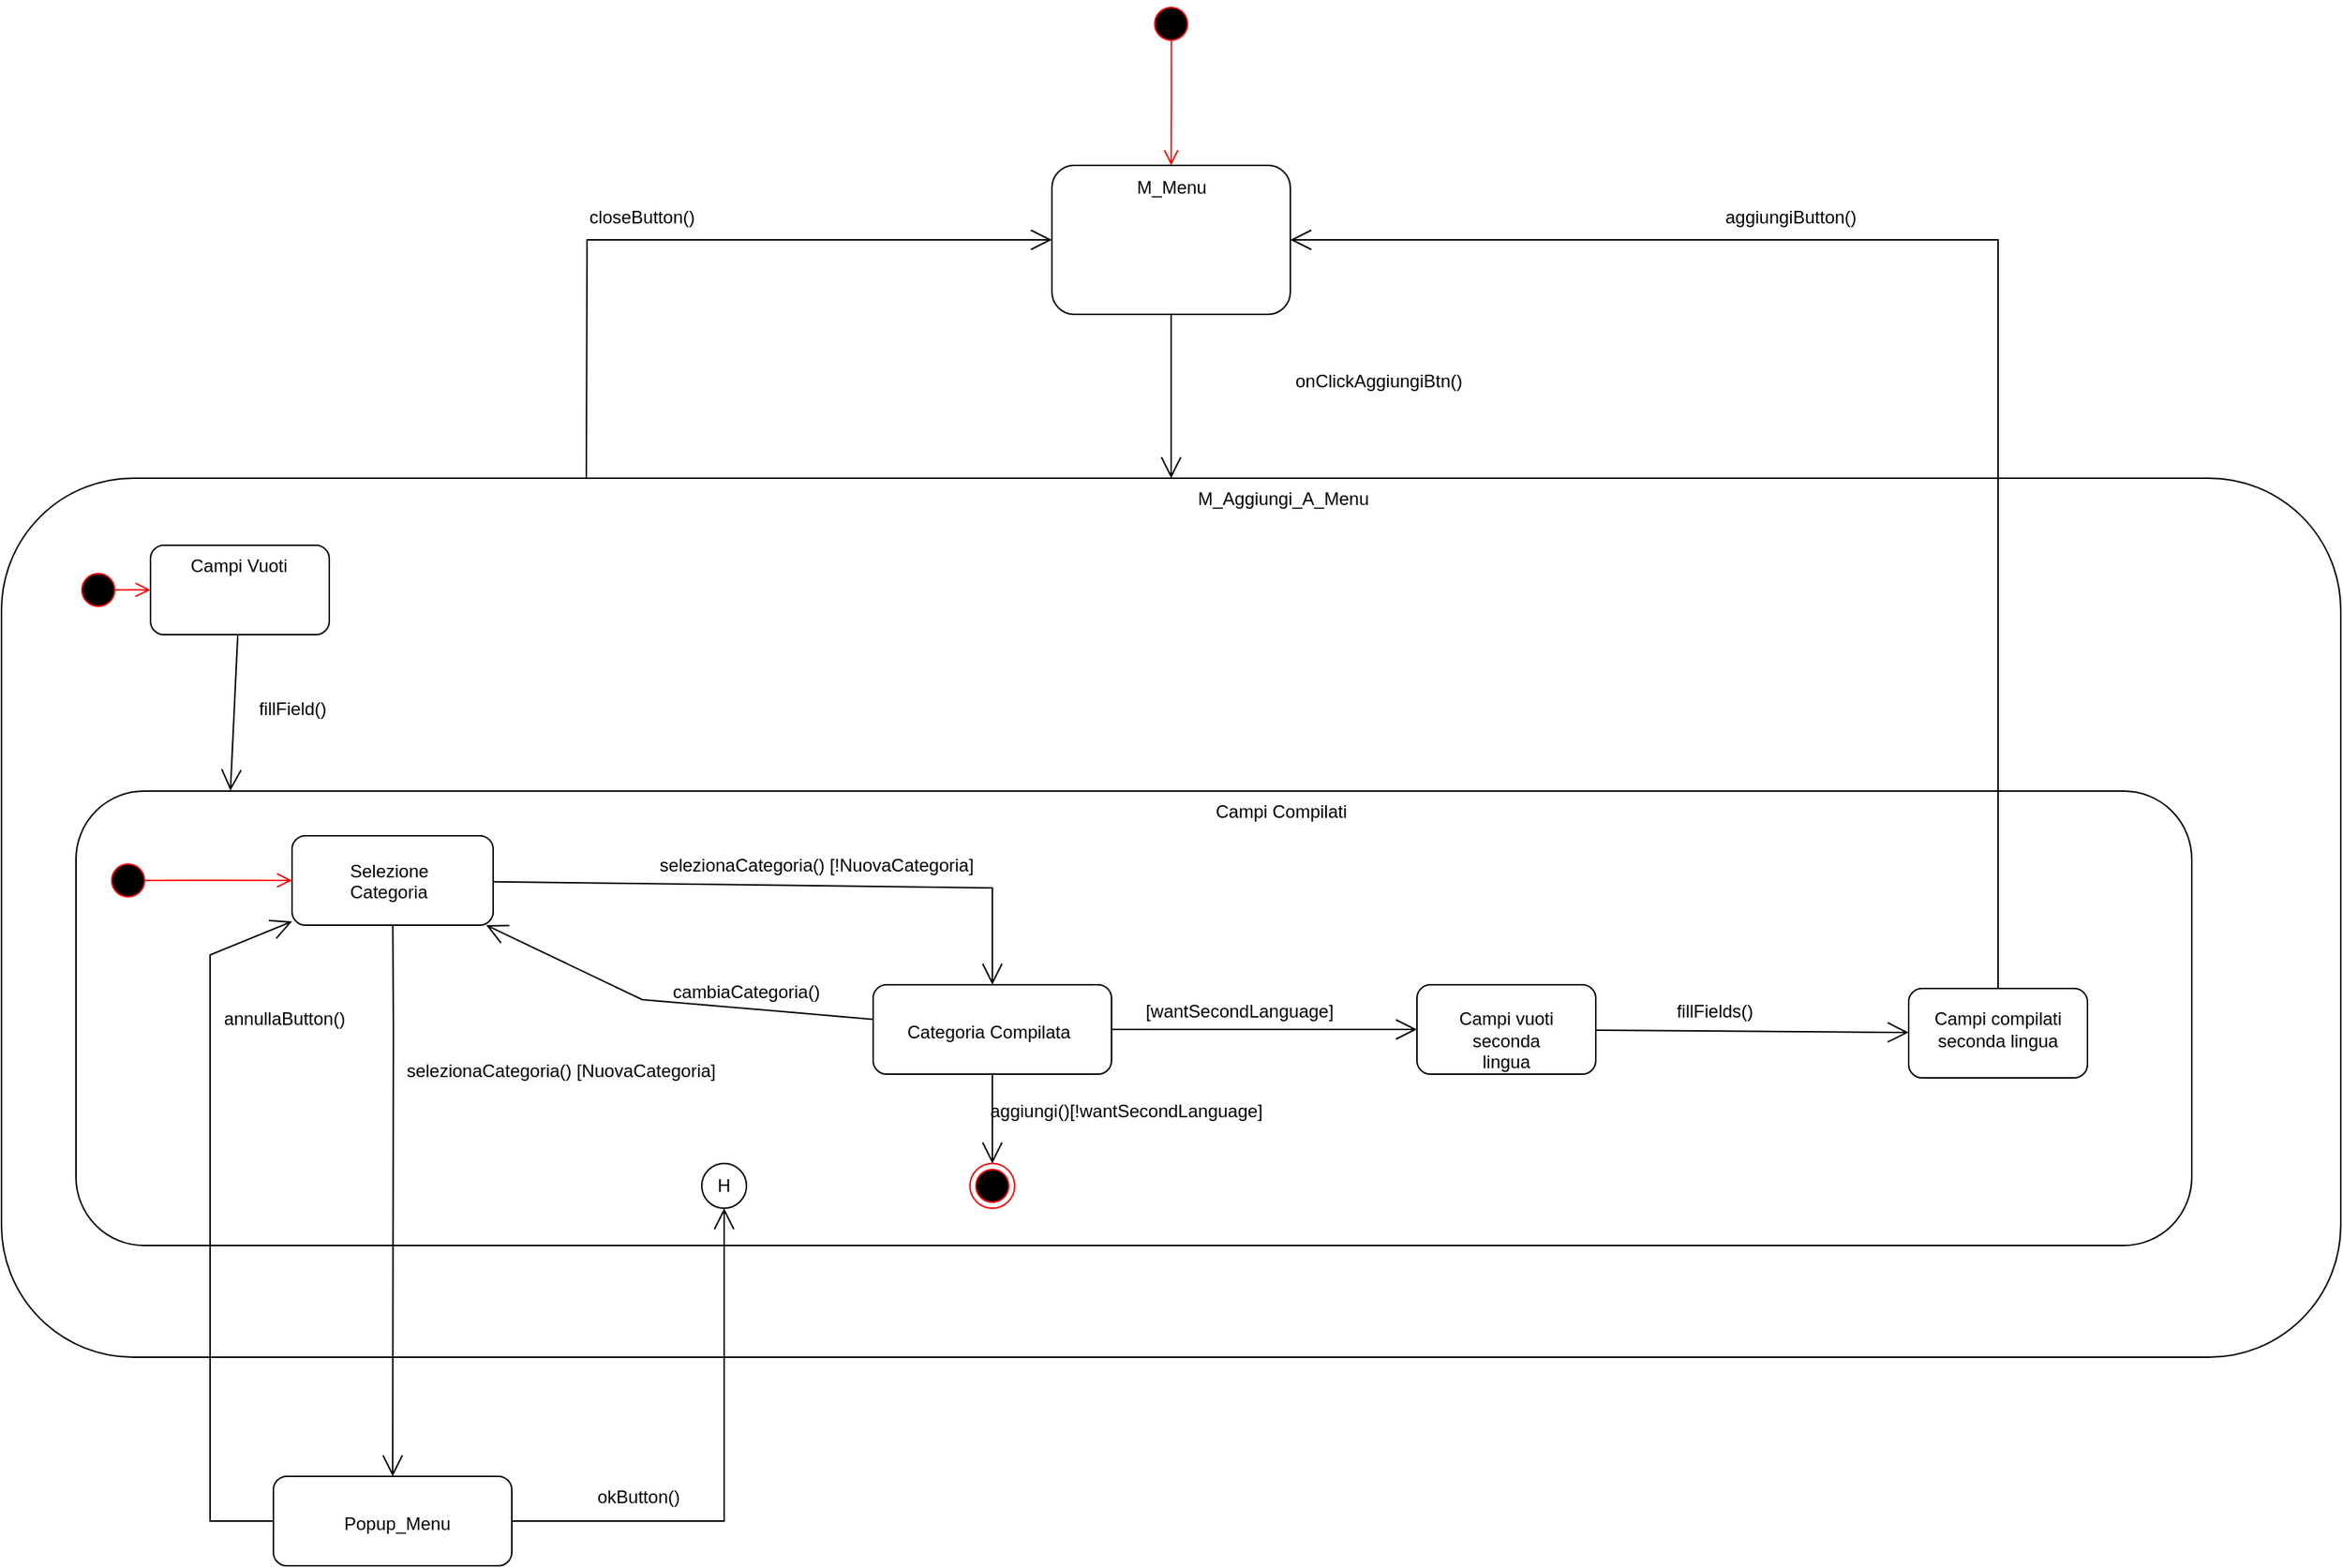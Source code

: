 <mxfile version="20.8.19" type="device"><diagram id="At-m7htaMehNILieMe4Q" name="Pagina-1"><mxGraphModel dx="1434" dy="766" grid="1" gridSize="10" guides="1" tooltips="1" connect="1" arrows="1" fold="1" page="1" pageScale="1" pageWidth="827" pageHeight="1169" math="0" shadow="0"><root><mxCell id="0"/><mxCell id="1" parent="0"/><mxCell id="PaDlwIVz9Z597a_mAp_e-3" value="" style="rounded=1;whiteSpace=wrap;html=1;" parent="1" vertex="1"><mxGeometry x="40" y="340" width="1570" height="590" as="geometry"/></mxCell><mxCell id="PaDlwIVz9Z597a_mAp_e-1" value="" style="rounded=1;whiteSpace=wrap;html=1;" parent="1" vertex="1"><mxGeometry x="745" y="130" width="160" height="100" as="geometry"/></mxCell><mxCell id="PaDlwIVz9Z597a_mAp_e-2" value="&lt;span style=&quot;&quot;&gt;M_Menu&lt;/span&gt;" style="text;html=1;align=center;verticalAlign=middle;resizable=0;points=[];autosize=1;strokeColor=none;fillColor=none;" parent="1" vertex="1"><mxGeometry x="790" y="130" width="70" height="30" as="geometry"/></mxCell><mxCell id="PaDlwIVz9Z597a_mAp_e-4" value="" style="endArrow=open;endFill=1;endSize=12;html=1;rounded=0;exitX=0.5;exitY=1;exitDx=0;exitDy=0;" parent="1" source="PaDlwIVz9Z597a_mAp_e-1" target="PaDlwIVz9Z597a_mAp_e-3" edge="1"><mxGeometry width="160" relative="1" as="geometry"><mxPoint x="400" y="250" as="sourcePoint"/><mxPoint x="560" y="250" as="targetPoint"/></mxGeometry></mxCell><mxCell id="PaDlwIVz9Z597a_mAp_e-5" value="onClickAggiungiBtn()" style="text;html=1;align=center;verticalAlign=middle;resizable=0;points=[];autosize=1;strokeColor=none;fillColor=none;" parent="1" vertex="1"><mxGeometry x="893.75" y="260" width="140" height="30" as="geometry"/></mxCell><mxCell id="PaDlwIVz9Z597a_mAp_e-6" value="M_Aggiungi_A_Menu" style="text;whiteSpace=wrap;html=1;" parent="1" vertex="1"><mxGeometry x="841.25" y="340" width="117.5" height="30" as="geometry"/></mxCell><mxCell id="PaDlwIVz9Z597a_mAp_e-7" value="" style="rounded=1;whiteSpace=wrap;html=1;" parent="1" vertex="1"><mxGeometry x="140" y="385" width="120" height="60" as="geometry"/></mxCell><mxCell id="PaDlwIVz9Z597a_mAp_e-8" value="" style="ellipse;html=1;shape=startState;fillColor=#000000;strokeColor=#ff0000;" parent="1" vertex="1"><mxGeometry x="810" y="20" width="30" height="30" as="geometry"/></mxCell><mxCell id="PaDlwIVz9Z597a_mAp_e-9" value="" style="edgeStyle=orthogonalEdgeStyle;html=1;verticalAlign=bottom;endArrow=open;endSize=8;strokeColor=#ff0000;rounded=0;exitX=0.506;exitY=0.869;exitDx=0;exitDy=0;exitPerimeter=0;" parent="1" source="PaDlwIVz9Z597a_mAp_e-8" target="PaDlwIVz9Z597a_mAp_e-1" edge="1"><mxGeometry relative="1" as="geometry"><mxPoint x="855" y="130" as="targetPoint"/></mxGeometry></mxCell><mxCell id="PaDlwIVz9Z597a_mAp_e-11" value="" style="ellipse;html=1;shape=startState;fillColor=#000000;strokeColor=#ff0000;" parent="1" vertex="1"><mxGeometry x="90" y="400" width="30" height="30" as="geometry"/></mxCell><mxCell id="PaDlwIVz9Z597a_mAp_e-12" value="" style="edgeStyle=orthogonalEdgeStyle;html=1;verticalAlign=bottom;endArrow=open;endSize=8;strokeColor=#ff0000;rounded=0;exitX=0.863;exitY=0.498;exitDx=0;exitDy=0;entryX=0;entryY=0.5;entryDx=0;entryDy=0;exitPerimeter=0;" parent="1" source="PaDlwIVz9Z597a_mAp_e-11" target="PaDlwIVz9Z597a_mAp_e-7" edge="1"><mxGeometry relative="1" as="geometry"><mxPoint x="105" y="490" as="targetPoint"/></mxGeometry></mxCell><mxCell id="PaDlwIVz9Z597a_mAp_e-13" value="Campi Vuoti" style="text;whiteSpace=wrap;html=1;" parent="1" vertex="1"><mxGeometry x="165" y="385" width="70" height="25" as="geometry"/></mxCell><mxCell id="PaDlwIVz9Z597a_mAp_e-16" value="" style="endArrow=open;endFill=1;endSize=12;html=1;rounded=0;entryX=0.073;entryY=-0.001;entryDx=0;entryDy=0;entryPerimeter=0;" parent="1" source="PaDlwIVz9Z597a_mAp_e-7" target="PaDlwIVz9Z597a_mAp_e-46" edge="1"><mxGeometry width="160" relative="1" as="geometry"><mxPoint x="410.0" y="250.0" as="sourcePoint"/><mxPoint x="342.5" y="415" as="targetPoint"/></mxGeometry></mxCell><mxCell id="PaDlwIVz9Z597a_mAp_e-18" value="fillField()" style="text;html=1;align=center;verticalAlign=middle;resizable=0;points=[];autosize=1;strokeColor=none;fillColor=none;" parent="1" vertex="1"><mxGeometry x="200" y="480" width="70" height="30" as="geometry"/></mxCell><mxCell id="PaDlwIVz9Z597a_mAp_e-46" value="" style="rounded=1;whiteSpace=wrap;html=1;" parent="1" vertex="1"><mxGeometry x="90" y="550" width="1420" height="305" as="geometry"/></mxCell><mxCell id="PaDlwIVz9Z597a_mAp_e-47" value="Campi Compilati" style="text;whiteSpace=wrap;html=1;" parent="1" vertex="1"><mxGeometry x="852.5" y="550" width="95" height="25" as="geometry"/></mxCell><mxCell id="PaDlwIVz9Z597a_mAp_e-48" value="" style="ellipse;html=1;shape=startState;fillColor=#000000;strokeColor=#ff0000;" parent="1" vertex="1"><mxGeometry x="110" y="595" width="30" height="30" as="geometry"/></mxCell><mxCell id="PaDlwIVz9Z597a_mAp_e-49" value="" style="edgeStyle=orthogonalEdgeStyle;html=1;verticalAlign=bottom;endArrow=open;endSize=8;strokeColor=#ff0000;rounded=0;exitX=0.863;exitY=0.498;exitDx=0;exitDy=0;exitPerimeter=0;" parent="1" source="PaDlwIVz9Z597a_mAp_e-48" target="PaDlwIVz9Z597a_mAp_e-50" edge="1"><mxGeometry relative="1" as="geometry"><mxPoint x="225" y="665" as="targetPoint"/></mxGeometry></mxCell><mxCell id="PaDlwIVz9Z597a_mAp_e-50" value="" style="rounded=1;whiteSpace=wrap;html=1;" parent="1" vertex="1"><mxGeometry x="235" y="580" width="135" height="60" as="geometry"/></mxCell><mxCell id="PaDlwIVz9Z597a_mAp_e-52" value="Selezione Categoria" style="text;whiteSpace=wrap;html=1;" parent="1" vertex="1"><mxGeometry x="272" y="590" width="61" height="25" as="geometry"/></mxCell><mxCell id="PaDlwIVz9Z597a_mAp_e-23" value="" style="rounded=1;whiteSpace=wrap;html=1;" parent="1" vertex="1"><mxGeometry x="625" y="680" width="160" height="60" as="geometry"/></mxCell><mxCell id="PaDlwIVz9Z597a_mAp_e-24" value="Categoria Compilata" style="text;whiteSpace=wrap;html=1;" parent="1" vertex="1"><mxGeometry x="646.25" y="697.5" width="117.5" height="25" as="geometry"/></mxCell><mxCell id="PaDlwIVz9Z597a_mAp_e-26" value="" style="rounded=1;whiteSpace=wrap;html=1;" parent="1" vertex="1"><mxGeometry x="222.49" y="1010" width="160" height="60" as="geometry"/></mxCell><mxCell id="PaDlwIVz9Z597a_mAp_e-27" value="Popup_Menu" style="text;whiteSpace=wrap;html=1;" parent="1" vertex="1"><mxGeometry x="268.12" y="1027.5" width="68.75" height="25" as="geometry"/></mxCell><mxCell id="PaDlwIVz9Z597a_mAp_e-30" value="" style="endArrow=open;endFill=1;endSize=12;html=1;rounded=0;exitX=1;exitY=0.5;exitDx=0;exitDy=0;" parent="1" source="PaDlwIVz9Z597a_mAp_e-26" target="vVrnVzHNoRPVfBmC51aE-14" edge="1"><mxGeometry width="160" relative="1" as="geometry"><mxPoint x="227.5" y="625" as="sourcePoint"/><mxPoint x="530" y="1030" as="targetPoint"/><Array as="points"><mxPoint x="525" y="1040"/></Array></mxGeometry></mxCell><mxCell id="PaDlwIVz9Z597a_mAp_e-31" value="okButton()" style="text;whiteSpace=wrap;html=1;" parent="1" vertex="1"><mxGeometry x="437.5" y="1010" width="57.5" height="25" as="geometry"/></mxCell><mxCell id="PaDlwIVz9Z597a_mAp_e-40" value="" style="endArrow=open;endFill=1;endSize=12;html=1;rounded=0;" parent="1" source="PaDlwIVz9Z597a_mAp_e-50" target="PaDlwIVz9Z597a_mAp_e-26" edge="1"><mxGeometry width="160" relative="1" as="geometry"><mxPoint x="365" y="675" as="sourcePoint"/><mxPoint x="402.5" y="610" as="targetPoint"/><Array as="points"><mxPoint x="303" y="710"/></Array></mxGeometry></mxCell><mxCell id="PaDlwIVz9Z597a_mAp_e-53" value="" style="endArrow=open;endFill=1;endSize=12;html=1;rounded=0;" parent="1" source="PaDlwIVz9Z597a_mAp_e-50" target="PaDlwIVz9Z597a_mAp_e-23" edge="1"><mxGeometry width="160" relative="1" as="geometry"><mxPoint x="245" y="650" as="sourcePoint"/><mxPoint x="405" y="650" as="targetPoint"/><Array as="points"><mxPoint x="705" y="615"/></Array></mxGeometry></mxCell><mxCell id="PaDlwIVz9Z597a_mAp_e-25" value="&amp;nbsp;selezionaCategoria() [!NuovaCategoria]" style="text;html=1;align=center;verticalAlign=middle;resizable=0;points=[];autosize=1;strokeColor=none;fillColor=none;" parent="1" vertex="1"><mxGeometry x="465" y="585" width="240" height="30" as="geometry"/></mxCell><mxCell id="vVrnVzHNoRPVfBmC51aE-1" value="&#10;&lt;span style=&quot;color: rgb(0, 0, 0); font-family: Helvetica; font-size: 12px; font-style: normal; font-variant-ligatures: normal; font-variant-caps: normal; font-weight: 400; letter-spacing: normal; orphans: 2; text-align: center; text-indent: 0px; text-transform: none; widows: 2; word-spacing: 0px; -webkit-text-stroke-width: 0px; background-color: rgb(251, 251, 251); text-decoration-thickness: initial; text-decoration-style: initial; text-decoration-color: initial; float: none; display: inline !important;&quot;&gt;&amp;nbsp;selezionaCategoria() [NuovaCategoria]&lt;/span&gt;&#10;&#10;" style="text;html=1;strokeColor=none;fillColor=none;align=center;verticalAlign=middle;whiteSpace=wrap;rounded=0;" parent="1" vertex="1"><mxGeometry x="299" y="730" width="230" height="30" as="geometry"/></mxCell><mxCell id="vVrnVzHNoRPVfBmC51aE-6" value="" style="endArrow=open;endFill=1;endSize=12;html=1;rounded=0;" parent="1" source="PaDlwIVz9Z597a_mAp_e-23" target="vVrnVzHNoRPVfBmC51aE-21" edge="1"><mxGeometry width="160" relative="1" as="geometry"><mxPoint x="1110" y="680" as="sourcePoint"/><mxPoint x="1010" y="708.638" as="targetPoint"/></mxGeometry></mxCell><mxCell id="vVrnVzHNoRPVfBmC51aE-7" value="" style="endArrow=open;endFill=1;endSize=12;html=1;rounded=0;" parent="1" source="PaDlwIVz9Z597a_mAp_e-23" target="vVrnVzHNoRPVfBmC51aE-8" edge="1"><mxGeometry width="160" relative="1" as="geometry"><mxPoint x="1110" y="680" as="sourcePoint"/><mxPoint x="1270" y="680" as="targetPoint"/></mxGeometry></mxCell><mxCell id="vVrnVzHNoRPVfBmC51aE-8" value="" style="ellipse;html=1;shape=endState;fillColor=#000000;strokeColor=#ff0000;" parent="1" vertex="1"><mxGeometry x="690" y="800" width="30" height="30" as="geometry"/></mxCell><mxCell id="vVrnVzHNoRPVfBmC51aE-9" value="aggiungi()[!wantSecondLanguage]" style="text;html=1;strokeColor=none;fillColor=none;align=center;verticalAlign=middle;whiteSpace=wrap;rounded=0;" parent="1" vertex="1"><mxGeometry x="700" y="750" width="190" height="30" as="geometry"/></mxCell><mxCell id="vVrnVzHNoRPVfBmC51aE-10" value="[wantSecondLanguage]" style="text;html=1;strokeColor=none;fillColor=none;align=center;verticalAlign=middle;whiteSpace=wrap;rounded=0;" parent="1" vertex="1"><mxGeometry x="841.25" y="682.5" width="60" height="30" as="geometry"/></mxCell><mxCell id="vVrnVzHNoRPVfBmC51aE-11" value="" style="rounded=1;whiteSpace=wrap;html=1;" parent="1" vertex="1"><mxGeometry x="1320" y="682.5" width="120" height="60" as="geometry"/></mxCell><mxCell id="vVrnVzHNoRPVfBmC51aE-12" value="Campi compilati seconda lingua" style="text;html=1;strokeColor=none;fillColor=none;align=center;verticalAlign=middle;whiteSpace=wrap;rounded=0;" parent="1" vertex="1"><mxGeometry x="1330" y="695" width="100" height="30" as="geometry"/></mxCell><mxCell id="vVrnVzHNoRPVfBmC51aE-14" value="" style="ellipse;whiteSpace=wrap;html=1;aspect=fixed;" parent="1" vertex="1"><mxGeometry x="510" y="800" width="30" height="30" as="geometry"/></mxCell><mxCell id="vVrnVzHNoRPVfBmC51aE-15" value="H" style="text;html=1;strokeColor=none;fillColor=none;align=center;verticalAlign=middle;whiteSpace=wrap;rounded=0;" parent="1" vertex="1"><mxGeometry x="495" y="800" width="60" height="30" as="geometry"/></mxCell><mxCell id="vVrnVzHNoRPVfBmC51aE-16" value="" style="endArrow=open;endFill=1;endSize=12;html=1;rounded=0;" parent="1" source="PaDlwIVz9Z597a_mAp_e-23" target="PaDlwIVz9Z597a_mAp_e-50" edge="1"><mxGeometry width="160" relative="1" as="geometry"><mxPoint x="570" y="800" as="sourcePoint"/><mxPoint x="730" y="800" as="targetPoint"/><Array as="points"><mxPoint x="470" y="690"/></Array></mxGeometry></mxCell><mxCell id="vVrnVzHNoRPVfBmC51aE-20" value="cambiaCategoria()" style="text;html=1;strokeColor=none;fillColor=none;align=center;verticalAlign=middle;whiteSpace=wrap;rounded=0;" parent="1" vertex="1"><mxGeometry x="510" y="670" width="60" height="30" as="geometry"/></mxCell><mxCell id="vVrnVzHNoRPVfBmC51aE-21" value="" style="rounded=1;whiteSpace=wrap;html=1;" parent="1" vertex="1"><mxGeometry x="990" y="680" width="120" height="60" as="geometry"/></mxCell><mxCell id="vVrnVzHNoRPVfBmC51aE-22" value="&lt;br&gt;&lt;span style=&quot;color: rgb(0, 0, 0); font-family: Helvetica; font-size: 12px; font-style: normal; font-variant-ligatures: normal; font-variant-caps: normal; font-weight: 400; letter-spacing: normal; orphans: 2; text-align: center; text-indent: 0px; text-transform: none; widows: 2; word-spacing: 0px; -webkit-text-stroke-width: 0px; background-color: rgb(251, 251, 251); text-decoration-thickness: initial; text-decoration-style: initial; text-decoration-color: initial; float: none; display: inline !important;&quot;&gt;Campi vuoti seconda lingua&lt;/span&gt;&lt;br&gt;" style="text;html=1;strokeColor=none;fillColor=none;align=center;verticalAlign=middle;whiteSpace=wrap;rounded=0;" parent="1" vertex="1"><mxGeometry x="1010" y="695" width="80" height="30" as="geometry"/></mxCell><mxCell id="vVrnVzHNoRPVfBmC51aE-23" value="" style="endArrow=open;endFill=1;endSize=12;html=1;rounded=0;" parent="1" source="vVrnVzHNoRPVfBmC51aE-21" target="vVrnVzHNoRPVfBmC51aE-11" edge="1"><mxGeometry width="160" relative="1" as="geometry"><mxPoint x="860" y="770" as="sourcePoint"/><mxPoint x="1020" y="770" as="targetPoint"/></mxGeometry></mxCell><mxCell id="vVrnVzHNoRPVfBmC51aE-24" value="fillFields()" style="text;html=1;strokeColor=none;fillColor=none;align=center;verticalAlign=middle;whiteSpace=wrap;rounded=0;" parent="1" vertex="1"><mxGeometry x="1160" y="682.5" width="60" height="30" as="geometry"/></mxCell><mxCell id="vVrnVzHNoRPVfBmC51aE-25" value="" style="endArrow=open;endFill=1;endSize=12;html=1;rounded=0;" parent="1" source="PaDlwIVz9Z597a_mAp_e-26" target="PaDlwIVz9Z597a_mAp_e-50" edge="1"><mxGeometry width="160" relative="1" as="geometry"><mxPoint x="350" y="780" as="sourcePoint"/><mxPoint x="510" y="780" as="targetPoint"/><Array as="points"><mxPoint x="180" y="1040"/><mxPoint x="180" y="660"/></Array></mxGeometry></mxCell><mxCell id="vVrnVzHNoRPVfBmC51aE-26" value="annullaButton()" style="text;html=1;strokeColor=none;fillColor=none;align=center;verticalAlign=middle;whiteSpace=wrap;rounded=0;" parent="1" vertex="1"><mxGeometry x="200" y="687.5" width="60" height="30" as="geometry"/></mxCell><mxCell id="vVrnVzHNoRPVfBmC51aE-27" value="" style="endArrow=open;endFill=1;endSize=12;html=1;rounded=0;" parent="1" source="vVrnVzHNoRPVfBmC51aE-11" target="PaDlwIVz9Z597a_mAp_e-1" edge="1"><mxGeometry width="160" relative="1" as="geometry"><mxPoint x="930" y="430" as="sourcePoint"/><mxPoint x="1090" y="430" as="targetPoint"/><Array as="points"><mxPoint x="1380" y="180"/></Array></mxGeometry></mxCell><mxCell id="vVrnVzHNoRPVfBmC51aE-28" value="aggiungiButton()" style="text;html=1;strokeColor=none;fillColor=none;align=center;verticalAlign=middle;whiteSpace=wrap;rounded=0;" parent="1" vertex="1"><mxGeometry x="1211" y="150" width="60" height="30" as="geometry"/></mxCell><mxCell id="vVrnVzHNoRPVfBmC51aE-29" value="" style="endArrow=open;endFill=1;endSize=12;html=1;rounded=0;exitX=0.25;exitY=0;exitDx=0;exitDy=0;" parent="1" source="PaDlwIVz9Z597a_mAp_e-3" target="PaDlwIVz9Z597a_mAp_e-1" edge="1"><mxGeometry width="160" relative="1" as="geometry"><mxPoint x="930" y="430" as="sourcePoint"/><mxPoint x="1090" y="430" as="targetPoint"/><Array as="points"><mxPoint x="433" y="180"/></Array></mxGeometry></mxCell><mxCell id="vVrnVzHNoRPVfBmC51aE-30" value="closeButton()" style="text;html=1;strokeColor=none;fillColor=none;align=center;verticalAlign=middle;whiteSpace=wrap;rounded=0;" parent="1" vertex="1"><mxGeometry x="440" y="150" width="60" height="30" as="geometry"/></mxCell></root></mxGraphModel></diagram></mxfile>
